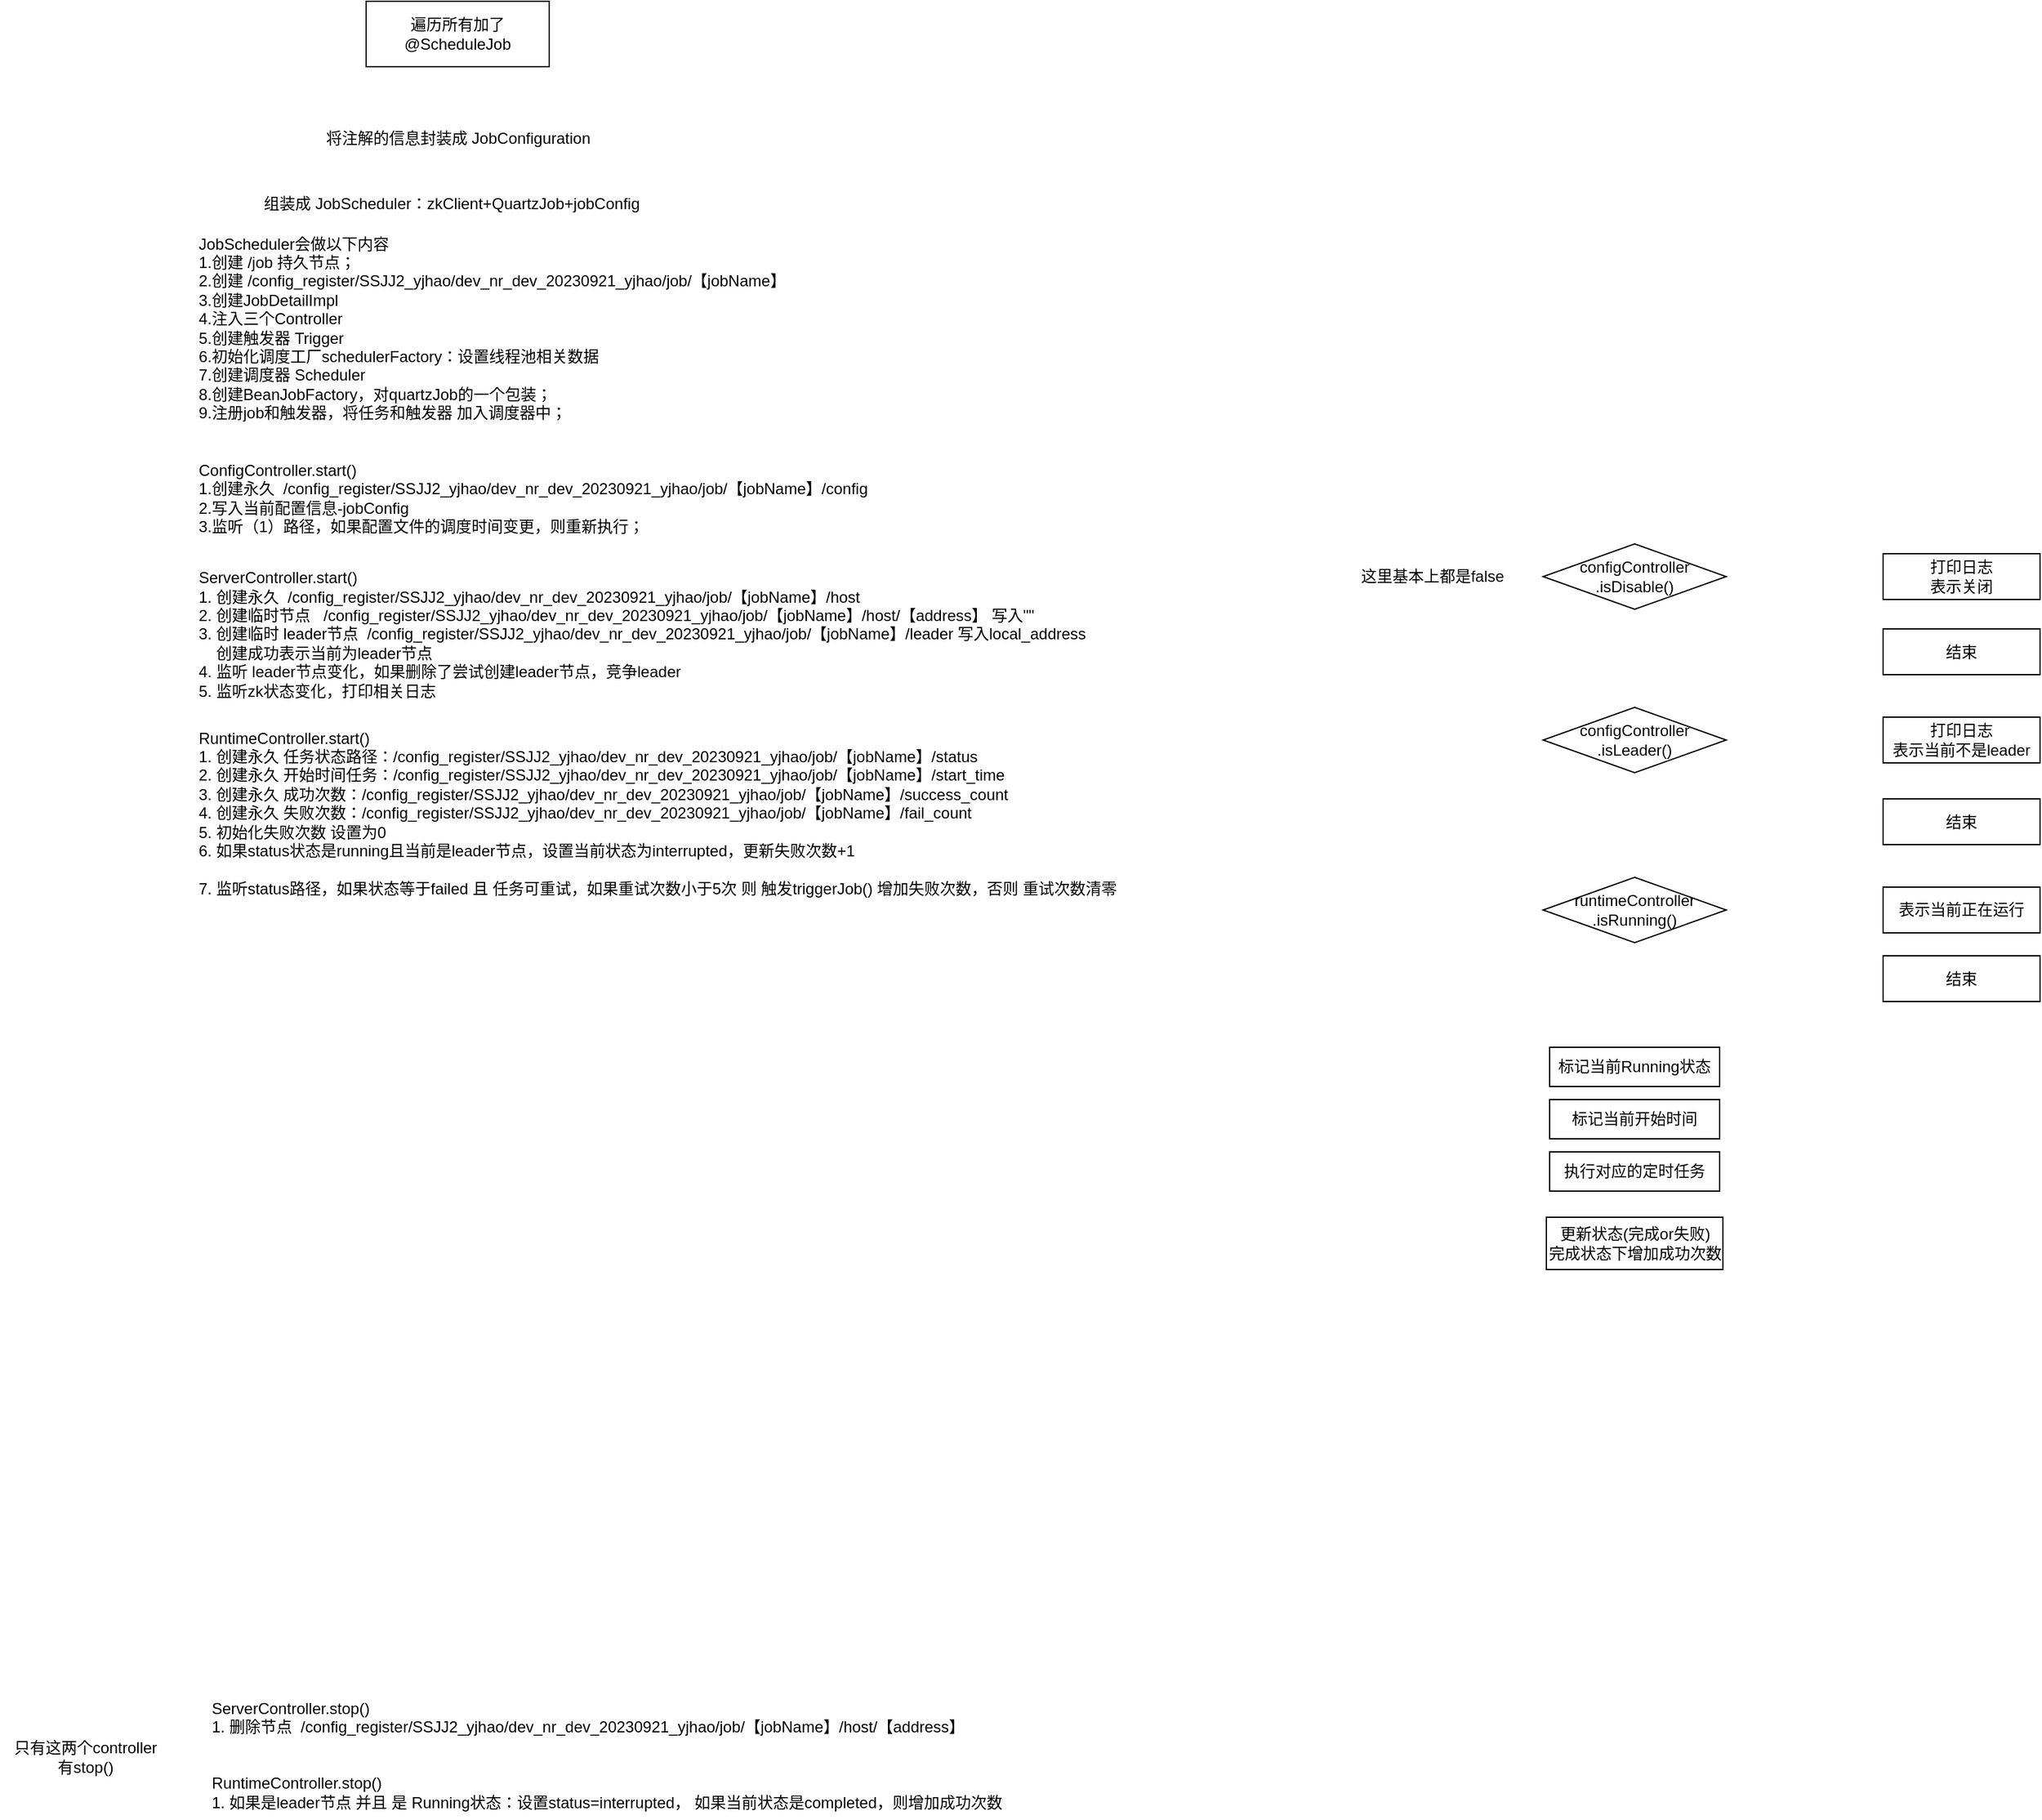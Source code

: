 <mxfile version="24.0.7" type="github">
  <diagram name="第 1 页" id="SLGTNkqRNNtPHZcDP9Wr">
    <mxGraphModel dx="1195" dy="622" grid="1" gridSize="10" guides="1" tooltips="1" connect="1" arrows="1" fold="1" page="1" pageScale="1" pageWidth="4681" pageHeight="3300" math="0" shadow="0">
      <root>
        <mxCell id="0" />
        <mxCell id="1" parent="0" />
        <mxCell id="ev34wY9_qKmPzgufzEUB-1" value="遍历所有加了&lt;div&gt;@ScheduleJob&lt;br&gt;&lt;/div&gt;" style="rounded=0;whiteSpace=wrap;html=1;" parent="1" vertex="1">
          <mxGeometry x="350" y="90" width="140" height="50" as="geometry" />
        </mxCell>
        <mxCell id="ev34wY9_qKmPzgufzEUB-2" value="将注解的信息封装成&amp;nbsp;JobConfiguration" style="text;html=1;align=center;verticalAlign=middle;resizable=0;points=[];autosize=1;strokeColor=none;fillColor=none;" parent="1" vertex="1">
          <mxGeometry x="305" y="180" width="230" height="30" as="geometry" />
        </mxCell>
        <mxCell id="ev34wY9_qKmPzgufzEUB-3" value="组装成&amp;nbsp;JobScheduler：zkClient+QuartzJob+jobConfig" style="text;html=1;align=center;verticalAlign=middle;resizable=0;points=[];autosize=1;strokeColor=none;fillColor=none;" parent="1" vertex="1">
          <mxGeometry x="260" y="230" width="310" height="30" as="geometry" />
        </mxCell>
        <mxCell id="ev34wY9_qKmPzgufzEUB-5" value="JobScheduler会做以下内容&lt;div&gt;1.创建 /job 持久节点；&lt;/div&gt;&lt;div&gt;2.创建&amp;nbsp;/config_register/SSJJ2_yjhao/dev_nr_dev_20230921_yjhao/job/【jobName】&lt;/div&gt;&lt;div&gt;3.创建JobDetailImpl&lt;/div&gt;&lt;div&gt;4.注入三个Controller&lt;/div&gt;&lt;div&gt;5.创建触发器&amp;nbsp;Trigger&lt;/div&gt;&lt;div&gt;6.初始化调度工厂schedulerFactory：设置线程池相关数据&lt;/div&gt;&lt;div&gt;7.创建调度器&amp;nbsp;Scheduler&lt;/div&gt;&lt;div&gt;8.创建BeanJobFactory，对quartzJob的一个包装；&lt;/div&gt;&lt;div&gt;9.注册job和触发器，将任务和触发器 加入调度器中；&lt;/div&gt;" style="text;html=1;align=left;verticalAlign=middle;resizable=0;points=[];autosize=1;strokeColor=none;fillColor=none;" parent="1" vertex="1">
          <mxGeometry x="220" y="260" width="470" height="160" as="geometry" />
        </mxCell>
        <mxCell id="ev34wY9_qKmPzgufzEUB-6" value="ConfigController.start()&lt;div&gt;1.创建永久&amp;nbsp;&lt;span style=&quot;background-color: initial;&quot;&gt;&amp;nbsp;/config_register/SSJJ2_yjhao/dev_nr_dev_20230921_yjhao/job/【jobName】/config&lt;/span&gt;&lt;/div&gt;&lt;div&gt;&lt;span style=&quot;background-color: initial;&quot;&gt;2.写入当前配置信息-jobConfig&lt;/span&gt;&lt;/div&gt;&lt;div&gt;&lt;span style=&quot;background-color: initial;&quot;&gt;3.监听（1）路径，如果配置文件的调度时间变更，则重新执行；&lt;/span&gt;&lt;/div&gt;" style="text;html=1;align=left;verticalAlign=middle;resizable=0;points=[];autosize=1;strokeColor=none;fillColor=none;" parent="1" vertex="1">
          <mxGeometry x="220" y="435" width="540" height="70" as="geometry" />
        </mxCell>
        <mxCell id="ev34wY9_qKmPzgufzEUB-7" value="ServerController.start()&lt;div&gt;1. 创建永久&amp;nbsp;&lt;span style=&quot;background-color: initial;&quot;&gt;&amp;nbsp;/config_register/SSJJ2_yjhao/dev_nr_dev_20230921_yjhao/job/【jobName】/host&lt;/span&gt;&lt;/div&gt;&lt;div&gt;&lt;span style=&quot;background-color: initial;&quot;&gt;2. 创建临时节点&amp;nbsp;&lt;/span&gt;&lt;span style=&quot;background-color: initial;&quot;&gt;&amp;nbsp;&lt;/span&gt;&lt;span style=&quot;background-color: initial;&quot;&gt;&amp;nbsp;/config_register/SSJJ2_yjhao/dev_nr_dev_20230921_yjhao/job/【jobName】/host/【address】 写入&quot;&quot;&lt;/span&gt;&lt;span style=&quot;background-color: initial;&quot;&gt;&lt;br&gt;&lt;/span&gt;&lt;/div&gt;&lt;div&gt;&lt;span style=&quot;background-color: initial;&quot;&gt;3. 创建临时 leader节点&amp;nbsp;&lt;/span&gt;&lt;span style=&quot;background-color: initial;&quot;&gt;&amp;nbsp;/config_register/SSJJ2_yjhao/dev_nr_dev_20230921_yjhao/job/【jobName】/&lt;/span&gt;leader&amp;nbsp;&lt;span style=&quot;background-color: initial;&quot;&gt;写入&lt;/span&gt;&lt;span style=&quot;background-color: initial;&quot;&gt;local_address&lt;/span&gt;&lt;/div&gt;&lt;div&gt;&lt;span style=&quot;background-color: initial;&quot;&gt;&amp;nbsp; &amp;nbsp; 创建成功表示当前为leader节点&lt;/span&gt;&lt;/div&gt;&lt;div&gt;&lt;span style=&quot;background-color: initial;&quot;&gt;4. 监听 leader节点变化，如果删除了尝试创建leader节点，竞争leader&lt;/span&gt;&lt;/div&gt;&lt;div&gt;&lt;span style=&quot;background-color: initial;&quot;&gt;5. 监听zk状态变化，打印相关日志&lt;/span&gt;&lt;/div&gt;&lt;div&gt;&lt;span style=&quot;background-color: initial;&quot;&gt;&lt;br&gt;&lt;/span&gt;&lt;/div&gt;&lt;div&gt;&lt;span style=&quot;background-color: initial;&quot;&gt;&lt;br&gt;&lt;/span&gt;&lt;/div&gt;&lt;div&gt;&lt;span style=&quot;background-color: initial;&quot;&gt;&lt;br&gt;&lt;/span&gt;&lt;/div&gt;&lt;div&gt;&lt;br&gt;&lt;/div&gt;&lt;div&gt;&lt;span style=&quot;background-color: initial;&quot;&gt;&lt;br&gt;&lt;/span&gt;&lt;/div&gt;" style="text;html=1;align=left;verticalAlign=middle;resizable=0;points=[];autosize=1;strokeColor=none;fillColor=none;" parent="1" vertex="1">
          <mxGeometry x="220" y="515" width="700" height="190" as="geometry" />
        </mxCell>
        <mxCell id="vQPJKM96OHTSwmyTBU9X-1" value="RuntimeController.start()&lt;div&gt;1. 创建永久 任务状态路径：/config_register/SSJJ2_yjhao/dev_nr_dev_20230921_yjhao/job/【jobName】/status&lt;/div&gt;&lt;div&gt;2. 创建永久 开始时间任务：&lt;span style=&quot;background-color: initial;&quot;&gt;/config_register/SSJJ2_yjhao/dev_nr_dev_20230921_yjhao/job/【jobName】/&lt;/span&gt;&lt;span style=&quot;background-color: initial;&quot;&gt;start_time&lt;/span&gt;&lt;/div&gt;&lt;div&gt;&lt;span style=&quot;background-color: initial;&quot;&gt;3. 创建永久 成功次数：&lt;/span&gt;&lt;span style=&quot;background-color: initial;&quot;&gt;/config_register/SSJJ2_yjhao/dev_nr_dev_20230921_yjhao/job/【jobName】/&lt;/span&gt;&lt;span style=&quot;background-color: initial;&quot;&gt;success_count&lt;/span&gt;&lt;/div&gt;&lt;div&gt;&lt;span style=&quot;background-color: initial;&quot;&gt;4. 创建永久 失败次数：&lt;/span&gt;&lt;span style=&quot;background-color: initial;&quot;&gt;/config_register/SSJJ2_yjhao/dev_nr_dev_20230921_yjhao/job/【jobName】/&lt;/span&gt;&lt;span style=&quot;background-color: initial;&quot;&gt;fail_count&lt;/span&gt;&lt;/div&gt;&lt;div&gt;&lt;span style=&quot;background-color: initial;&quot;&gt;5. 初始化失败次数 设置为0&lt;/span&gt;&lt;/div&gt;&lt;div&gt;&lt;span style=&quot;background-color: initial;&quot;&gt;6. 如果status状态是running且当前是leader节点，设置当前状态为&lt;/span&gt;&lt;span style=&quot;background-color: initial;&quot;&gt;interrupted，更新失败次数+1&lt;/span&gt;&lt;/div&gt;&lt;div&gt;&lt;span style=&quot;background-color: initial;&quot;&gt;&lt;br&gt;&lt;/span&gt;&lt;/div&gt;&lt;div&gt;&lt;span style=&quot;background-color: initial;&quot;&gt;7. 监听status路径，如果状态等于&lt;/span&gt;&lt;span style=&quot;background-color: initial;&quot;&gt;failed 且 任务可重试，如果重试次数小于5次 则 触发&lt;/span&gt;&lt;span style=&quot;background-color: initial;&quot;&gt;triggerJob() 增加失败次数，否则 重试次数清零&lt;/span&gt;&lt;/div&gt;&lt;div&gt;&lt;span style=&quot;background-color: initial;&quot;&gt;&amp;nbsp;&lt;/span&gt;&lt;/div&gt;" style="text;html=1;align=left;verticalAlign=middle;resizable=0;points=[];autosize=1;strokeColor=none;fillColor=none;" vertex="1" parent="1">
          <mxGeometry x="220" y="637.5" width="730" height="160" as="geometry" />
        </mxCell>
        <mxCell id="vQPJKM96OHTSwmyTBU9X-2" value="ServerController.stop()&lt;div&gt;1. 删除节点&amp;nbsp;&lt;span style=&quot;background-color: initial;&quot;&gt;&amp;nbsp;/config_register/SSJJ2_yjhao/dev_nr_dev_20230921_yjhao/job/【jobName】/host/【address】&lt;/span&gt;&lt;/div&gt;&lt;div&gt;&lt;br&gt;&lt;/div&gt;" style="text;html=1;align=left;verticalAlign=middle;resizable=0;points=[];autosize=1;strokeColor=none;fillColor=none;" vertex="1" parent="1">
          <mxGeometry x="230" y="1380" width="600" height="60" as="geometry" />
        </mxCell>
        <mxCell id="vQPJKM96OHTSwmyTBU9X-3" value="RuntimeController.stop()&lt;div&gt;1. 如果是leader节点 并且 是 Running状态：设置status=interrupted， 如果当前状态是completed，则增加成功次数&lt;/div&gt;" style="text;html=1;align=left;verticalAlign=middle;resizable=0;points=[];autosize=1;strokeColor=none;fillColor=none;" vertex="1" parent="1">
          <mxGeometry x="230" y="1440" width="630" height="40" as="geometry" />
        </mxCell>
        <mxCell id="vQPJKM96OHTSwmyTBU9X-4" value="只有这两个controller&lt;div&gt;有stop()&lt;/div&gt;" style="text;html=1;align=center;verticalAlign=middle;resizable=0;points=[];autosize=1;strokeColor=none;fillColor=none;" vertex="1" parent="1">
          <mxGeometry x="70" y="1413" width="130" height="40" as="geometry" />
        </mxCell>
        <mxCell id="vQPJKM96OHTSwmyTBU9X-7" value="configController&lt;div&gt;.isDisable()&lt;/div&gt;" style="rhombus;whiteSpace=wrap;html=1;" vertex="1" parent="1">
          <mxGeometry x="1250" y="505" width="140" height="50" as="geometry" />
        </mxCell>
        <mxCell id="vQPJKM96OHTSwmyTBU9X-8" value="这里基本上都是false" style="text;html=1;align=center;verticalAlign=middle;resizable=0;points=[];autosize=1;strokeColor=none;fillColor=none;" vertex="1" parent="1">
          <mxGeometry x="1100" y="515" width="130" height="30" as="geometry" />
        </mxCell>
        <mxCell id="vQPJKM96OHTSwmyTBU9X-9" value="打印日志&lt;div&gt;表示关闭&lt;/div&gt;" style="rounded=0;whiteSpace=wrap;html=1;" vertex="1" parent="1">
          <mxGeometry x="1510" y="512.5" width="120" height="35" as="geometry" />
        </mxCell>
        <mxCell id="vQPJKM96OHTSwmyTBU9X-10" value="结束" style="rounded=0;whiteSpace=wrap;html=1;" vertex="1" parent="1">
          <mxGeometry x="1510" y="570" width="120" height="35" as="geometry" />
        </mxCell>
        <mxCell id="vQPJKM96OHTSwmyTBU9X-11" value="configController&lt;div&gt;.isLeader()&lt;/div&gt;" style="rhombus;whiteSpace=wrap;html=1;" vertex="1" parent="1">
          <mxGeometry x="1250" y="630" width="140" height="50" as="geometry" />
        </mxCell>
        <mxCell id="vQPJKM96OHTSwmyTBU9X-12" value="打印日志&lt;div&gt;表示当前不是leader&lt;/div&gt;" style="rounded=0;whiteSpace=wrap;html=1;" vertex="1" parent="1">
          <mxGeometry x="1510" y="637.5" width="120" height="35" as="geometry" />
        </mxCell>
        <mxCell id="vQPJKM96OHTSwmyTBU9X-14" value="结束" style="rounded=0;whiteSpace=wrap;html=1;" vertex="1" parent="1">
          <mxGeometry x="1510" y="700" width="120" height="35" as="geometry" />
        </mxCell>
        <mxCell id="vQPJKM96OHTSwmyTBU9X-15" value="runtimeController&lt;div&gt;.isRunning()&lt;br&gt;&lt;/div&gt;" style="rhombus;whiteSpace=wrap;html=1;" vertex="1" parent="1">
          <mxGeometry x="1250" y="760" width="140" height="50" as="geometry" />
        </mxCell>
        <mxCell id="vQPJKM96OHTSwmyTBU9X-16" value="表示当前正在运行" style="rounded=0;whiteSpace=wrap;html=1;" vertex="1" parent="1">
          <mxGeometry x="1510" y="767.5" width="120" height="35" as="geometry" />
        </mxCell>
        <mxCell id="vQPJKM96OHTSwmyTBU9X-17" value="结束" style="rounded=0;whiteSpace=wrap;html=1;" vertex="1" parent="1">
          <mxGeometry x="1510" y="820" width="120" height="35" as="geometry" />
        </mxCell>
        <mxCell id="vQPJKM96OHTSwmyTBU9X-18" style="edgeStyle=orthogonalEdgeStyle;rounded=0;orthogonalLoop=1;jettySize=auto;html=1;exitX=0.5;exitY=1;exitDx=0;exitDy=0;" edge="1" parent="1" source="vQPJKM96OHTSwmyTBU9X-17" target="vQPJKM96OHTSwmyTBU9X-17">
          <mxGeometry relative="1" as="geometry" />
        </mxCell>
        <mxCell id="vQPJKM96OHTSwmyTBU9X-19" value="标记当前Running状态" style="rounded=0;whiteSpace=wrap;html=1;" vertex="1" parent="1">
          <mxGeometry x="1255" y="890" width="130" height="30" as="geometry" />
        </mxCell>
        <mxCell id="vQPJKM96OHTSwmyTBU9X-20" value="标记当前开始时间" style="rounded=0;whiteSpace=wrap;html=1;" vertex="1" parent="1">
          <mxGeometry x="1255" y="930" width="130" height="30" as="geometry" />
        </mxCell>
        <mxCell id="vQPJKM96OHTSwmyTBU9X-21" value="执行对应的定时任务" style="rounded=0;whiteSpace=wrap;html=1;" vertex="1" parent="1">
          <mxGeometry x="1255" y="970" width="130" height="30" as="geometry" />
        </mxCell>
        <mxCell id="vQPJKM96OHTSwmyTBU9X-22" value="更新状态(完成or失败)&lt;div&gt;完成状态下增加成功次数&lt;/div&gt;" style="rounded=0;whiteSpace=wrap;html=1;" vertex="1" parent="1">
          <mxGeometry x="1252.5" y="1020" width="135" height="40" as="geometry" />
        </mxCell>
      </root>
    </mxGraphModel>
  </diagram>
</mxfile>
